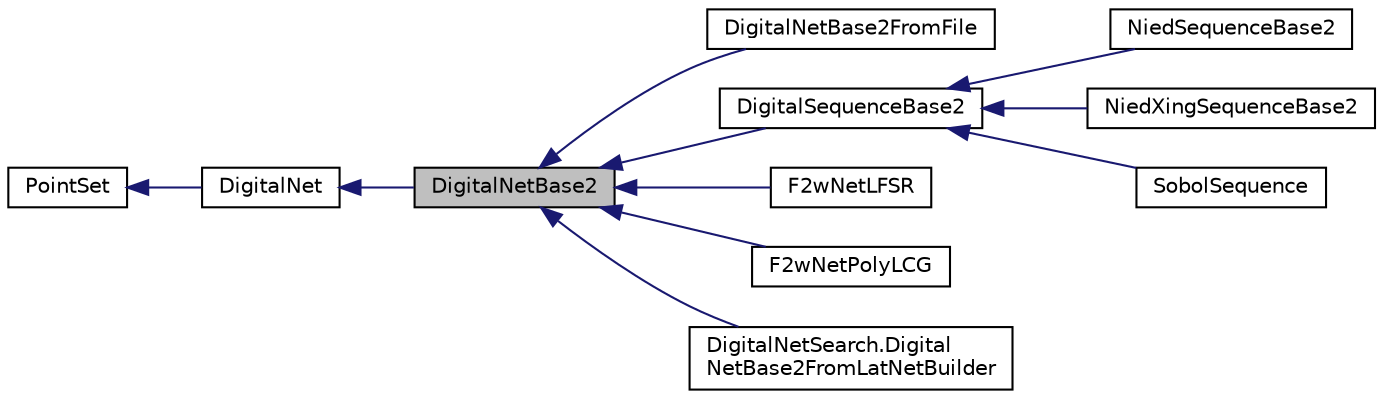 digraph "DigitalNetBase2"
{
 // INTERACTIVE_SVG=YES
  bgcolor="transparent";
  edge [fontname="Helvetica",fontsize="10",labelfontname="Helvetica",labelfontsize="10"];
  node [fontname="Helvetica",fontsize="10",shape=record];
  rankdir="LR";
  Node0 [label="DigitalNetBase2",height=0.2,width=0.4,color="black", fillcolor="grey75", style="filled", fontcolor="black"];
  Node1 -> Node0 [dir="back",color="midnightblue",fontsize="10",style="solid",fontname="Helvetica"];
  Node1 [label="DigitalNet",height=0.2,width=0.4,color="black",URL="$de/d70/classumontreal_1_1ssj_1_1hups_1_1DigitalNet.html",tooltip="This class provides the basic structures for storing and manipulating linear digital nets in base ..."];
  Node2 -> Node1 [dir="back",color="midnightblue",fontsize="10",style="solid",fontname="Helvetica"];
  Node2 [label="PointSet",height=0.2,width=0.4,color="black",URL="$d8/d10/classumontreal_1_1ssj_1_1hups_1_1PointSet.html",tooltip="This abstract class represents a general point set. "];
  Node0 -> Node3 [dir="back",color="midnightblue",fontsize="10",style="solid",fontname="Helvetica"];
  Node3 [label="DigitalNetBase2FromFile",height=0.2,width=0.4,color="black",URL="$df/d25/classumontreal_1_1ssj_1_1hups_1_1DigitalNetBase2FromFile.html",tooltip="This class permits one to read the parameters that define a digital net in base 2 either from a file..."];
  Node0 -> Node4 [dir="back",color="midnightblue",fontsize="10",style="solid",fontname="Helvetica"];
  Node4 [label="DigitalSequenceBase2",height=0.2,width=0.4,color="black",URL="$d6/dec/classumontreal_1_1ssj_1_1hups_1_1DigitalSequenceBase2.html",tooltip="This abstract class describes methods specific to digital sequences in base 2. "];
  Node4 -> Node5 [dir="back",color="midnightblue",fontsize="10",style="solid",fontname="Helvetica"];
  Node5 [label="NiedSequenceBase2",height=0.2,width=0.4,color="black",URL="$d0/d02/classumontreal_1_1ssj_1_1hups_1_1NiedSequenceBase2.html",tooltip="This class implements digital sequences constructed from the Niederreiter sequence in base 2..."];
  Node4 -> Node6 [dir="back",color="midnightblue",fontsize="10",style="solid",fontname="Helvetica"];
  Node6 [label="NiedXingSequenceBase2",height=0.2,width=0.4,color="black",URL="$db/dcc/classumontreal_1_1ssj_1_1hups_1_1NiedXingSequenceBase2.html",tooltip="This class implements digital sequences based on the Niederreiter-Xing sequence in base 2..."];
  Node4 -> Node7 [dir="back",color="midnightblue",fontsize="10",style="solid",fontname="Helvetica"];
  Node7 [label="SobolSequence",height=0.2,width=0.4,color="black",URL="$d6/ddf/classumontreal_1_1ssj_1_1hups_1_1SobolSequence.html",tooltip="This class implements digital nets and digital sequences in base 2 formed by the first  points of a S..."];
  Node0 -> Node8 [dir="back",color="midnightblue",fontsize="10",style="solid",fontname="Helvetica"];
  Node8 [label="F2wNetLFSR",height=0.2,width=0.4,color="black",URL="$d1/d86/classumontreal_1_1ssj_1_1hups_1_1F2wNetLFSR.html",tooltip="This class implements a digital net in base 2 starting from a linear feedback shift register generato..."];
  Node0 -> Node9 [dir="back",color="midnightblue",fontsize="10",style="solid",fontname="Helvetica"];
  Node9 [label="F2wNetPolyLCG",height=0.2,width=0.4,color="black",URL="$de/d8c/classumontreal_1_1ssj_1_1hups_1_1F2wNetPolyLCG.html",tooltip="This class implements a digital net in base 2 starting from a polynomial LCG in . ..."];
  Node0 -> Node10 [dir="back",color="midnightblue",fontsize="10",style="solid",fontname="Helvetica"];
  Node10 [label="DigitalNetSearch.Digital\lNetBase2FromLatNetBuilder",height=0.2,width=0.4,color="black",URL="$d1/d31/classumontreal_1_1ssj_1_1latnetbuilder_1_1DigitalNetSearch_1_1DigitalNetBase2FromLatNetBuilder.html",tooltip="Class for the construction od digital nets. "];
}
